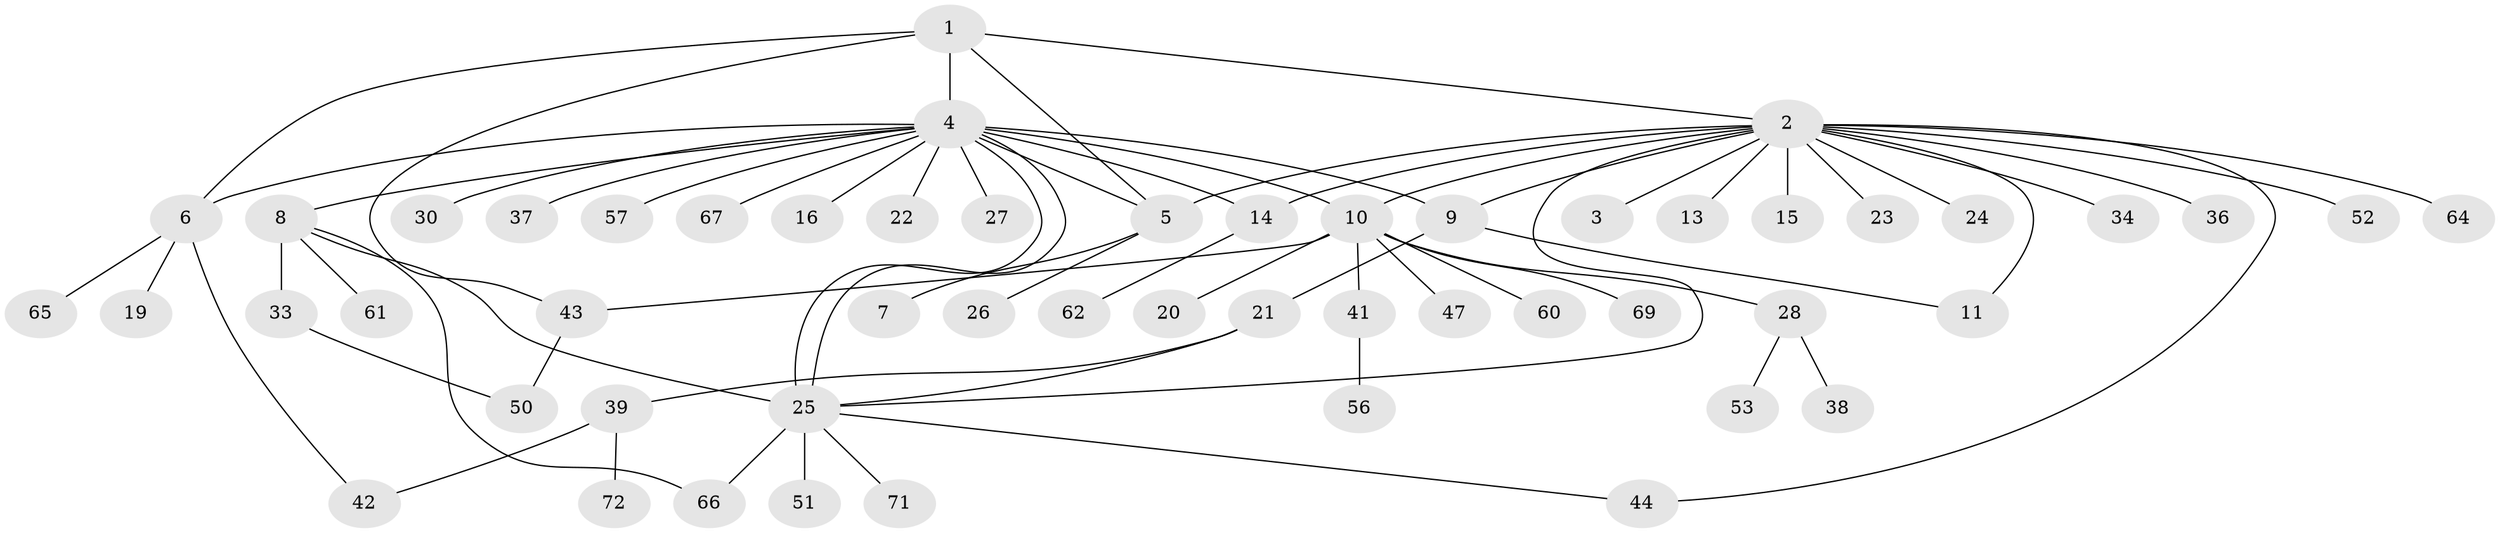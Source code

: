 // original degree distribution, {6: 0.0410958904109589, 18: 0.0136986301369863, 1: 0.5616438356164384, 17: 0.0136986301369863, 5: 0.0273972602739726, 8: 0.0136986301369863, 3: 0.0684931506849315, 2: 0.2054794520547945, 4: 0.0410958904109589, 9: 0.0136986301369863}
// Generated by graph-tools (version 1.1) at 2025/41/03/06/25 10:41:48]
// undirected, 53 vertices, 68 edges
graph export_dot {
graph [start="1"]
  node [color=gray90,style=filled];
  1 [super="+73"];
  2 [super="+18"];
  3;
  4 [super="+32"];
  5;
  6 [super="+17"];
  7;
  8 [super="+45"];
  9 [super="+12"];
  10 [super="+55"];
  11 [super="+48"];
  13;
  14 [super="+40"];
  15;
  16;
  19;
  20;
  21 [super="+35"];
  22;
  23 [super="+29"];
  24;
  25 [super="+59"];
  26 [super="+31"];
  27;
  28 [super="+54"];
  30;
  33;
  34;
  36;
  37;
  38;
  39 [super="+46"];
  41;
  42;
  43;
  44 [super="+49"];
  47 [super="+58"];
  50;
  51;
  52;
  53 [super="+68"];
  56;
  57 [super="+63"];
  60;
  61 [super="+70"];
  62;
  64;
  65;
  66;
  67;
  69;
  71;
  72;
  1 -- 2;
  1 -- 4;
  1 -- 5;
  1 -- 6;
  1 -- 43;
  2 -- 3;
  2 -- 5;
  2 -- 9;
  2 -- 11;
  2 -- 13;
  2 -- 14;
  2 -- 15;
  2 -- 23;
  2 -- 24;
  2 -- 34;
  2 -- 36;
  2 -- 44;
  2 -- 52;
  2 -- 64;
  2 -- 10;
  2 -- 25;
  4 -- 5;
  4 -- 6;
  4 -- 8;
  4 -- 9 [weight=2];
  4 -- 10;
  4 -- 16;
  4 -- 22;
  4 -- 25;
  4 -- 25;
  4 -- 27;
  4 -- 30;
  4 -- 37;
  4 -- 57;
  4 -- 67;
  4 -- 14;
  5 -- 7;
  5 -- 26;
  6 -- 19;
  6 -- 42;
  6 -- 65;
  8 -- 25;
  8 -- 33;
  8 -- 61;
  8 -- 66;
  9 -- 11;
  9 -- 21;
  10 -- 20;
  10 -- 28;
  10 -- 41;
  10 -- 43;
  10 -- 47;
  10 -- 69;
  10 -- 60;
  14 -- 62;
  21 -- 25;
  21 -- 39;
  25 -- 44;
  25 -- 51;
  25 -- 66;
  25 -- 71;
  28 -- 38;
  28 -- 53;
  33 -- 50;
  39 -- 72;
  39 -- 42;
  41 -- 56;
  43 -- 50;
}
